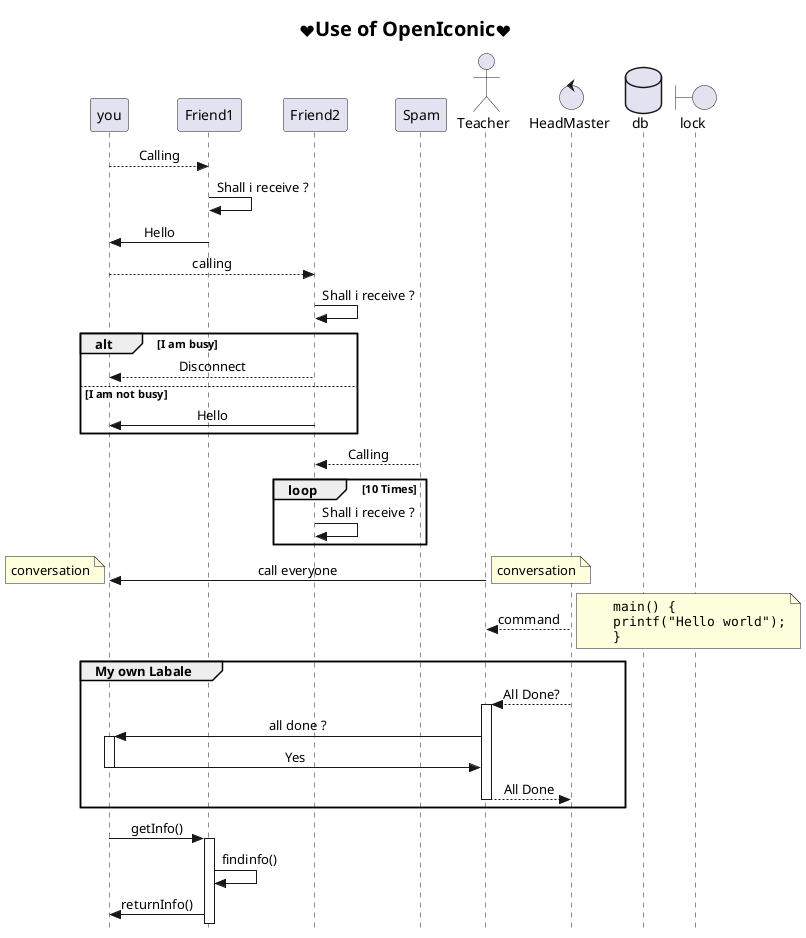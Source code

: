 @startuml TestUMl
'referance https://real-world-plantuml.com/?type=sequence
' this is single line comment
/'
this is mutiline 
comment
'/

/'
UML : Stands for Unified modelling laguage
It is not programming language but It help Enng,Arcitect (how SW component communicate with each hotor), Busness proffesionals to
to to design or visualize flow/system
* No matter which programming laguage you use this topic is for evey developer
* No matter how you write software, How bertter your software is but
unless and untill you cant represet/explain how it dose , what it dose it is very difficult
*other to undersand, appritiate your software. that why you need some tool represet
diargam oneof it is sequence diagram.
*using graphile tool may be sometimes difficut and tedious.
* today i am going to talk about a tool which use english like sytex to
represent those diagram..A plantuml tool
platuml is tool to prepresent sequence diagram in text format
easy to modify
these uml code can be embeded in any code and doxygen like toolcan generate them
plugins avilable in crom , firefox to see them
'/

/'Agenda:
plantUml Tool: javaplugin and Visualstudiocode setup
Basics and Handson on plantUML tool
Examle of our product using plant uml
Q and A 
'/

/'
Plant uml is very siple tool to lean.
I will not only cover script but also we will create perfect seques diagram for our code
We will work with realtime senirio and we will create sequence diagram for same
in Platuml we can creat differantdiagram, likeclass diagram, use case digaram..today we will discuss 

statem amchine using sequece diagram
--->Its text based so easy to compare and version control
-->easytointgrate in code ..and tools can build it in runtime (space saving)
'/
/'Visual Studio Code
Its tool in which we write plat uml script and visualize output
It aso generate diagram in differant outputformat
Install Visual Studio Code
Install plant uml plugin by clicking and serching it in extentions
'/

' set classic style i.e remove object from bootom
skinparam Style strictuml 
' set message alignment to center
skinparam SequenceMessageAlignment center
' Set titel
title: <size:20><&heart>Use of OpenIconic<&heart></size>
'[start state ] [to direction ->,-->] [end state] : [message]
you --> Friend1 :Calling
Friend1 -> Friend1 :Shall i receive ?
you <- Friend1:Hello
you --> Friend2 : calling
' self state
Friend2 ->Friend2 :Shall i receive ?
' if else statement
alt I am busy
    Friend2 --> you :Disconnect
else I am not busy
     Friend2 -> you :Hello
end

Spam --> Friend2 : Calling
'loop
loop 10 Times
    Friend2 ->Friend2 :Shall i receive ?
end

' Actor is a person who originates sequence [note: this shuld be first step]
' but for training purpose its taken last
'also thease are modifiers which h=ches symbols so from sqare to other 
' all are below
actor Teacher
    Teacher -> you :call everyone
    ' note 
    note left : conversation
    note right : conversation
'this sambol can e givent to any machine or somthing which controls or take desigion
control HeadMaster
    HeadMaster-->Teacher : command
    ' Adding code in note
    note right
    <code>
        main() {
        printf("Hello world");
        }
    </code>
    end note
group My own Labale
    'activate is keyword used to indicate active satae 
    HeadMaster-->Teacher : All Done?
    activate Teacher
    Teacher -> you : all done ?
    activate you
    Teacher <- you : Yes
    deactivate you
    HeadMaster<--Teacher : All Done
    ' default is participant class , other are deactivate,database,boundary
    deactivate Teacher
    database db 
    boundary lock
end
'++ can be used to indicate activity
you -> Friend1 ++: getInfo()
    Friend1->Friend1: findinfo()
    Friend1->you : returnInfo()

' Any program which do not terminate after doing its job is a state machine
' All sytem log stud be taken at state change, as we know from that what is happening

/' Lets discuss about Use case diagram:
1) first they show system or application 
2) then they show people organization who interect with sytem
3) Then it show basic flow what sytem dose
'/

' Lets discuss activity diagram:


@enduml
